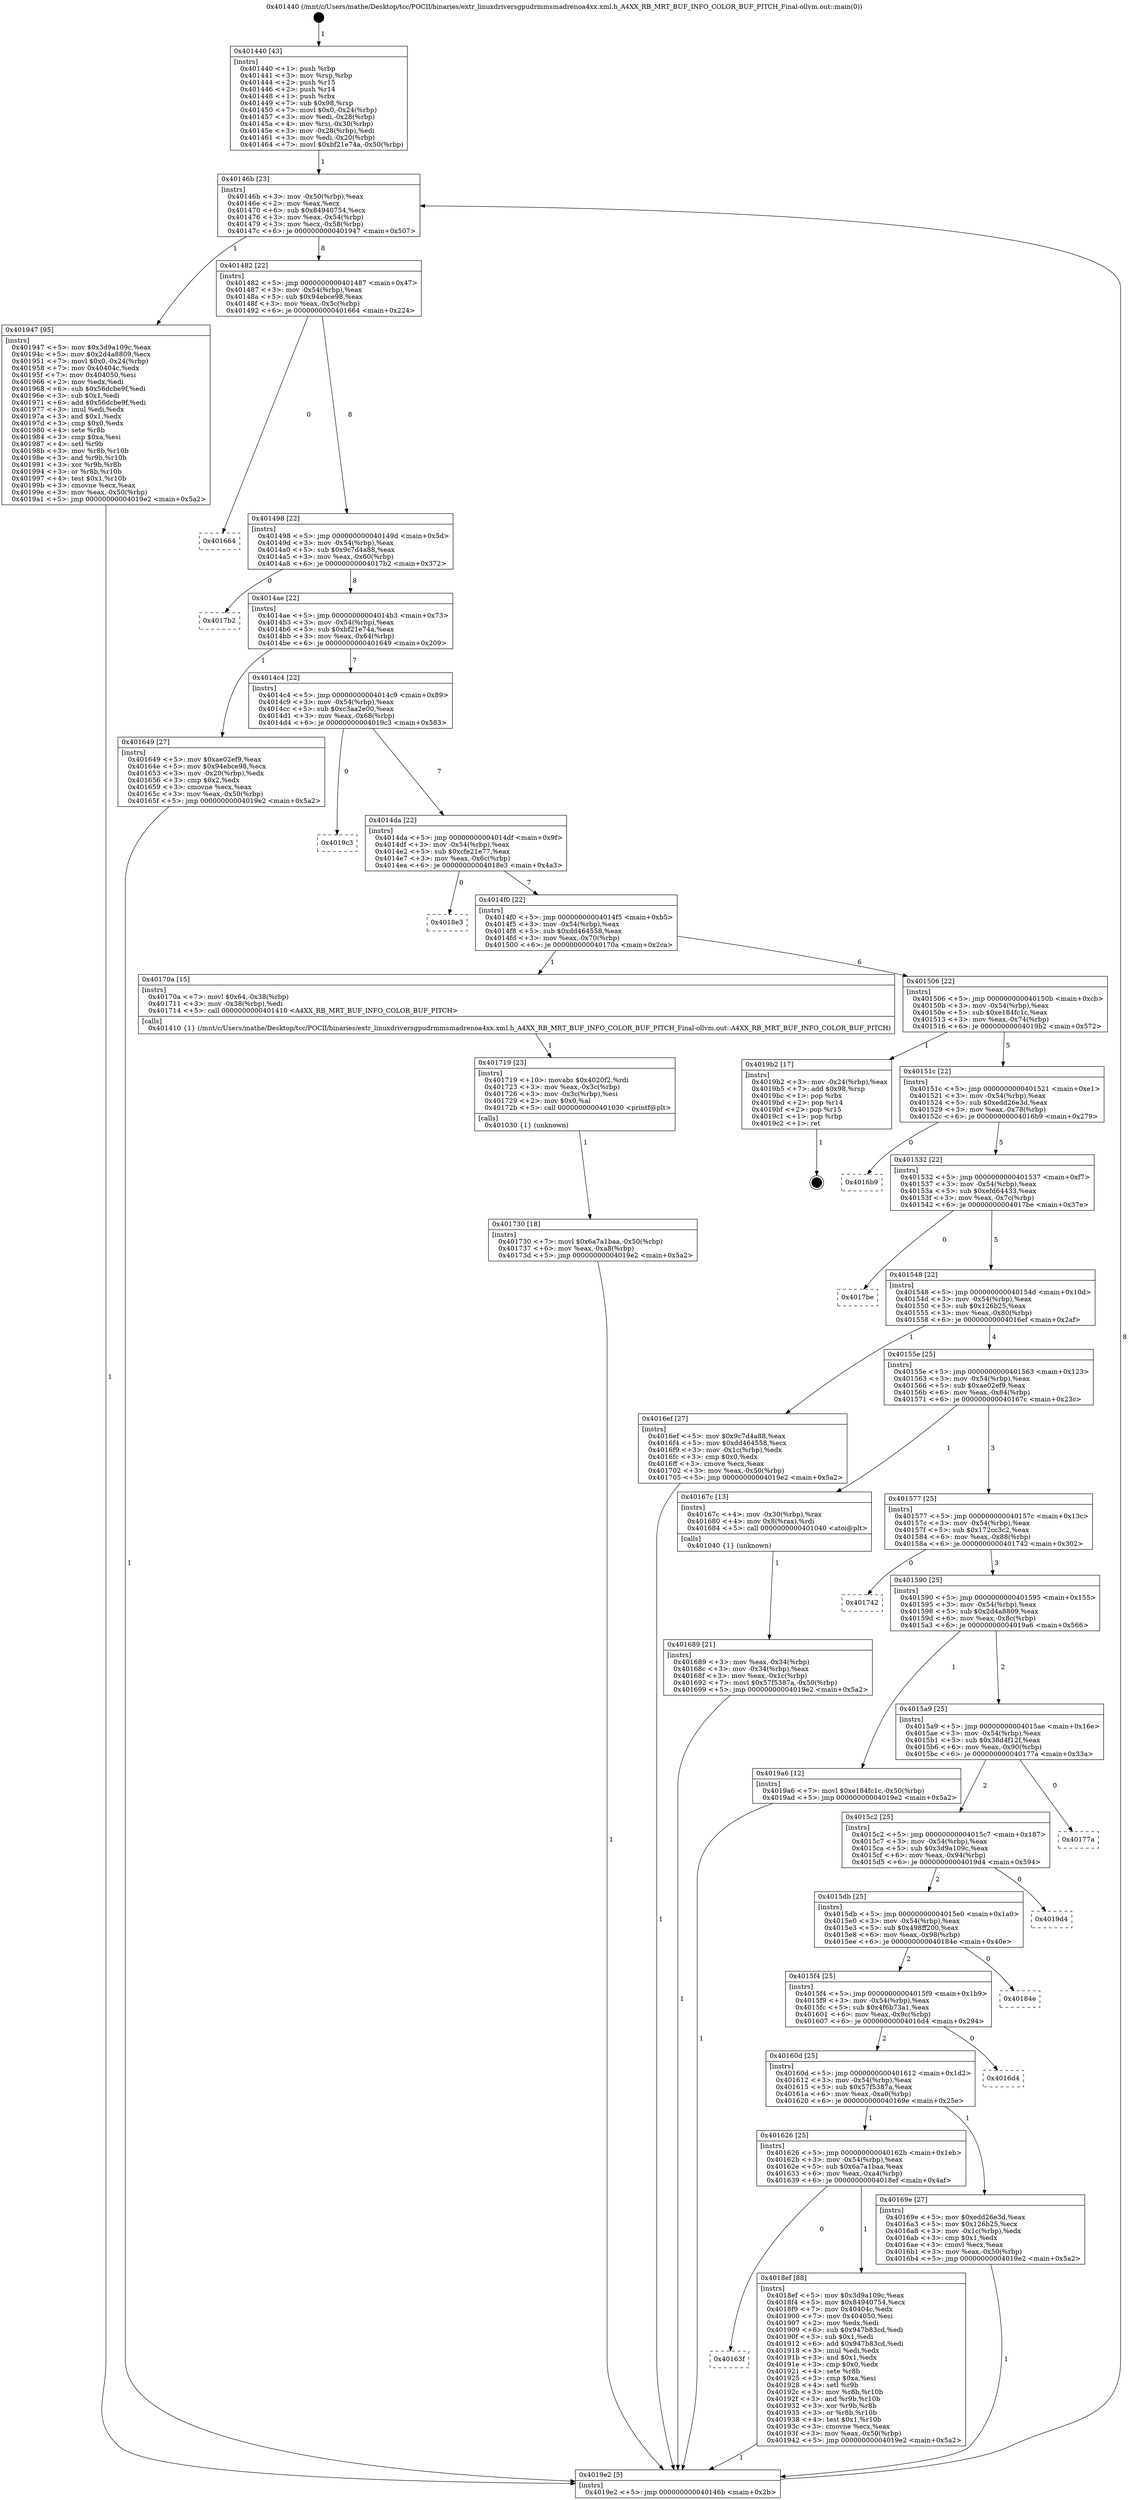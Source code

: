 digraph "0x401440" {
  label = "0x401440 (/mnt/c/Users/mathe/Desktop/tcc/POCII/binaries/extr_linuxdriversgpudrmmsmadrenoa4xx.xml.h_A4XX_RB_MRT_BUF_INFO_COLOR_BUF_PITCH_Final-ollvm.out::main(0))"
  labelloc = "t"
  node[shape=record]

  Entry [label="",width=0.3,height=0.3,shape=circle,fillcolor=black,style=filled]
  "0x40146b" [label="{
     0x40146b [23]\l
     | [instrs]\l
     &nbsp;&nbsp;0x40146b \<+3\>: mov -0x50(%rbp),%eax\l
     &nbsp;&nbsp;0x40146e \<+2\>: mov %eax,%ecx\l
     &nbsp;&nbsp;0x401470 \<+6\>: sub $0x84940754,%ecx\l
     &nbsp;&nbsp;0x401476 \<+3\>: mov %eax,-0x54(%rbp)\l
     &nbsp;&nbsp;0x401479 \<+3\>: mov %ecx,-0x58(%rbp)\l
     &nbsp;&nbsp;0x40147c \<+6\>: je 0000000000401947 \<main+0x507\>\l
  }"]
  "0x401947" [label="{
     0x401947 [95]\l
     | [instrs]\l
     &nbsp;&nbsp;0x401947 \<+5\>: mov $0x3d9a109c,%eax\l
     &nbsp;&nbsp;0x40194c \<+5\>: mov $0x2d4a8809,%ecx\l
     &nbsp;&nbsp;0x401951 \<+7\>: movl $0x0,-0x24(%rbp)\l
     &nbsp;&nbsp;0x401958 \<+7\>: mov 0x40404c,%edx\l
     &nbsp;&nbsp;0x40195f \<+7\>: mov 0x404050,%esi\l
     &nbsp;&nbsp;0x401966 \<+2\>: mov %edx,%edi\l
     &nbsp;&nbsp;0x401968 \<+6\>: sub $0x56dcbe9f,%edi\l
     &nbsp;&nbsp;0x40196e \<+3\>: sub $0x1,%edi\l
     &nbsp;&nbsp;0x401971 \<+6\>: add $0x56dcbe9f,%edi\l
     &nbsp;&nbsp;0x401977 \<+3\>: imul %edi,%edx\l
     &nbsp;&nbsp;0x40197a \<+3\>: and $0x1,%edx\l
     &nbsp;&nbsp;0x40197d \<+3\>: cmp $0x0,%edx\l
     &nbsp;&nbsp;0x401980 \<+4\>: sete %r8b\l
     &nbsp;&nbsp;0x401984 \<+3\>: cmp $0xa,%esi\l
     &nbsp;&nbsp;0x401987 \<+4\>: setl %r9b\l
     &nbsp;&nbsp;0x40198b \<+3\>: mov %r8b,%r10b\l
     &nbsp;&nbsp;0x40198e \<+3\>: and %r9b,%r10b\l
     &nbsp;&nbsp;0x401991 \<+3\>: xor %r9b,%r8b\l
     &nbsp;&nbsp;0x401994 \<+3\>: or %r8b,%r10b\l
     &nbsp;&nbsp;0x401997 \<+4\>: test $0x1,%r10b\l
     &nbsp;&nbsp;0x40199b \<+3\>: cmovne %ecx,%eax\l
     &nbsp;&nbsp;0x40199e \<+3\>: mov %eax,-0x50(%rbp)\l
     &nbsp;&nbsp;0x4019a1 \<+5\>: jmp 00000000004019e2 \<main+0x5a2\>\l
  }"]
  "0x401482" [label="{
     0x401482 [22]\l
     | [instrs]\l
     &nbsp;&nbsp;0x401482 \<+5\>: jmp 0000000000401487 \<main+0x47\>\l
     &nbsp;&nbsp;0x401487 \<+3\>: mov -0x54(%rbp),%eax\l
     &nbsp;&nbsp;0x40148a \<+5\>: sub $0x94ebce98,%eax\l
     &nbsp;&nbsp;0x40148f \<+3\>: mov %eax,-0x5c(%rbp)\l
     &nbsp;&nbsp;0x401492 \<+6\>: je 0000000000401664 \<main+0x224\>\l
  }"]
  Exit [label="",width=0.3,height=0.3,shape=circle,fillcolor=black,style=filled,peripheries=2]
  "0x401664" [label="{
     0x401664\l
  }", style=dashed]
  "0x401498" [label="{
     0x401498 [22]\l
     | [instrs]\l
     &nbsp;&nbsp;0x401498 \<+5\>: jmp 000000000040149d \<main+0x5d\>\l
     &nbsp;&nbsp;0x40149d \<+3\>: mov -0x54(%rbp),%eax\l
     &nbsp;&nbsp;0x4014a0 \<+5\>: sub $0x9c7d4a88,%eax\l
     &nbsp;&nbsp;0x4014a5 \<+3\>: mov %eax,-0x60(%rbp)\l
     &nbsp;&nbsp;0x4014a8 \<+6\>: je 00000000004017b2 \<main+0x372\>\l
  }"]
  "0x40163f" [label="{
     0x40163f\l
  }", style=dashed]
  "0x4017b2" [label="{
     0x4017b2\l
  }", style=dashed]
  "0x4014ae" [label="{
     0x4014ae [22]\l
     | [instrs]\l
     &nbsp;&nbsp;0x4014ae \<+5\>: jmp 00000000004014b3 \<main+0x73\>\l
     &nbsp;&nbsp;0x4014b3 \<+3\>: mov -0x54(%rbp),%eax\l
     &nbsp;&nbsp;0x4014b6 \<+5\>: sub $0xbf21e74a,%eax\l
     &nbsp;&nbsp;0x4014bb \<+3\>: mov %eax,-0x64(%rbp)\l
     &nbsp;&nbsp;0x4014be \<+6\>: je 0000000000401649 \<main+0x209\>\l
  }"]
  "0x4018ef" [label="{
     0x4018ef [88]\l
     | [instrs]\l
     &nbsp;&nbsp;0x4018ef \<+5\>: mov $0x3d9a109c,%eax\l
     &nbsp;&nbsp;0x4018f4 \<+5\>: mov $0x84940754,%ecx\l
     &nbsp;&nbsp;0x4018f9 \<+7\>: mov 0x40404c,%edx\l
     &nbsp;&nbsp;0x401900 \<+7\>: mov 0x404050,%esi\l
     &nbsp;&nbsp;0x401907 \<+2\>: mov %edx,%edi\l
     &nbsp;&nbsp;0x401909 \<+6\>: sub $0x947b83cd,%edi\l
     &nbsp;&nbsp;0x40190f \<+3\>: sub $0x1,%edi\l
     &nbsp;&nbsp;0x401912 \<+6\>: add $0x947b83cd,%edi\l
     &nbsp;&nbsp;0x401918 \<+3\>: imul %edi,%edx\l
     &nbsp;&nbsp;0x40191b \<+3\>: and $0x1,%edx\l
     &nbsp;&nbsp;0x40191e \<+3\>: cmp $0x0,%edx\l
     &nbsp;&nbsp;0x401921 \<+4\>: sete %r8b\l
     &nbsp;&nbsp;0x401925 \<+3\>: cmp $0xa,%esi\l
     &nbsp;&nbsp;0x401928 \<+4\>: setl %r9b\l
     &nbsp;&nbsp;0x40192c \<+3\>: mov %r8b,%r10b\l
     &nbsp;&nbsp;0x40192f \<+3\>: and %r9b,%r10b\l
     &nbsp;&nbsp;0x401932 \<+3\>: xor %r9b,%r8b\l
     &nbsp;&nbsp;0x401935 \<+3\>: or %r8b,%r10b\l
     &nbsp;&nbsp;0x401938 \<+4\>: test $0x1,%r10b\l
     &nbsp;&nbsp;0x40193c \<+3\>: cmovne %ecx,%eax\l
     &nbsp;&nbsp;0x40193f \<+3\>: mov %eax,-0x50(%rbp)\l
     &nbsp;&nbsp;0x401942 \<+5\>: jmp 00000000004019e2 \<main+0x5a2\>\l
  }"]
  "0x401649" [label="{
     0x401649 [27]\l
     | [instrs]\l
     &nbsp;&nbsp;0x401649 \<+5\>: mov $0xae02ef9,%eax\l
     &nbsp;&nbsp;0x40164e \<+5\>: mov $0x94ebce98,%ecx\l
     &nbsp;&nbsp;0x401653 \<+3\>: mov -0x20(%rbp),%edx\l
     &nbsp;&nbsp;0x401656 \<+3\>: cmp $0x2,%edx\l
     &nbsp;&nbsp;0x401659 \<+3\>: cmovne %ecx,%eax\l
     &nbsp;&nbsp;0x40165c \<+3\>: mov %eax,-0x50(%rbp)\l
     &nbsp;&nbsp;0x40165f \<+5\>: jmp 00000000004019e2 \<main+0x5a2\>\l
  }"]
  "0x4014c4" [label="{
     0x4014c4 [22]\l
     | [instrs]\l
     &nbsp;&nbsp;0x4014c4 \<+5\>: jmp 00000000004014c9 \<main+0x89\>\l
     &nbsp;&nbsp;0x4014c9 \<+3\>: mov -0x54(%rbp),%eax\l
     &nbsp;&nbsp;0x4014cc \<+5\>: sub $0xc3aa2e00,%eax\l
     &nbsp;&nbsp;0x4014d1 \<+3\>: mov %eax,-0x68(%rbp)\l
     &nbsp;&nbsp;0x4014d4 \<+6\>: je 00000000004019c3 \<main+0x583\>\l
  }"]
  "0x4019e2" [label="{
     0x4019e2 [5]\l
     | [instrs]\l
     &nbsp;&nbsp;0x4019e2 \<+5\>: jmp 000000000040146b \<main+0x2b\>\l
  }"]
  "0x401440" [label="{
     0x401440 [43]\l
     | [instrs]\l
     &nbsp;&nbsp;0x401440 \<+1\>: push %rbp\l
     &nbsp;&nbsp;0x401441 \<+3\>: mov %rsp,%rbp\l
     &nbsp;&nbsp;0x401444 \<+2\>: push %r15\l
     &nbsp;&nbsp;0x401446 \<+2\>: push %r14\l
     &nbsp;&nbsp;0x401448 \<+1\>: push %rbx\l
     &nbsp;&nbsp;0x401449 \<+7\>: sub $0x98,%rsp\l
     &nbsp;&nbsp;0x401450 \<+7\>: movl $0x0,-0x24(%rbp)\l
     &nbsp;&nbsp;0x401457 \<+3\>: mov %edi,-0x28(%rbp)\l
     &nbsp;&nbsp;0x40145a \<+4\>: mov %rsi,-0x30(%rbp)\l
     &nbsp;&nbsp;0x40145e \<+3\>: mov -0x28(%rbp),%edi\l
     &nbsp;&nbsp;0x401461 \<+3\>: mov %edi,-0x20(%rbp)\l
     &nbsp;&nbsp;0x401464 \<+7\>: movl $0xbf21e74a,-0x50(%rbp)\l
  }"]
  "0x401730" [label="{
     0x401730 [18]\l
     | [instrs]\l
     &nbsp;&nbsp;0x401730 \<+7\>: movl $0x6a7a1baa,-0x50(%rbp)\l
     &nbsp;&nbsp;0x401737 \<+6\>: mov %eax,-0xa8(%rbp)\l
     &nbsp;&nbsp;0x40173d \<+5\>: jmp 00000000004019e2 \<main+0x5a2\>\l
  }"]
  "0x4019c3" [label="{
     0x4019c3\l
  }", style=dashed]
  "0x4014da" [label="{
     0x4014da [22]\l
     | [instrs]\l
     &nbsp;&nbsp;0x4014da \<+5\>: jmp 00000000004014df \<main+0x9f\>\l
     &nbsp;&nbsp;0x4014df \<+3\>: mov -0x54(%rbp),%eax\l
     &nbsp;&nbsp;0x4014e2 \<+5\>: sub $0xcfe21e77,%eax\l
     &nbsp;&nbsp;0x4014e7 \<+3\>: mov %eax,-0x6c(%rbp)\l
     &nbsp;&nbsp;0x4014ea \<+6\>: je 00000000004018e3 \<main+0x4a3\>\l
  }"]
  "0x401719" [label="{
     0x401719 [23]\l
     | [instrs]\l
     &nbsp;&nbsp;0x401719 \<+10\>: movabs $0x4020f2,%rdi\l
     &nbsp;&nbsp;0x401723 \<+3\>: mov %eax,-0x3c(%rbp)\l
     &nbsp;&nbsp;0x401726 \<+3\>: mov -0x3c(%rbp),%esi\l
     &nbsp;&nbsp;0x401729 \<+2\>: mov $0x0,%al\l
     &nbsp;&nbsp;0x40172b \<+5\>: call 0000000000401030 \<printf@plt\>\l
     | [calls]\l
     &nbsp;&nbsp;0x401030 \{1\} (unknown)\l
  }"]
  "0x4018e3" [label="{
     0x4018e3\l
  }", style=dashed]
  "0x4014f0" [label="{
     0x4014f0 [22]\l
     | [instrs]\l
     &nbsp;&nbsp;0x4014f0 \<+5\>: jmp 00000000004014f5 \<main+0xb5\>\l
     &nbsp;&nbsp;0x4014f5 \<+3\>: mov -0x54(%rbp),%eax\l
     &nbsp;&nbsp;0x4014f8 \<+5\>: sub $0xdd464558,%eax\l
     &nbsp;&nbsp;0x4014fd \<+3\>: mov %eax,-0x70(%rbp)\l
     &nbsp;&nbsp;0x401500 \<+6\>: je 000000000040170a \<main+0x2ca\>\l
  }"]
  "0x401626" [label="{
     0x401626 [25]\l
     | [instrs]\l
     &nbsp;&nbsp;0x401626 \<+5\>: jmp 000000000040162b \<main+0x1eb\>\l
     &nbsp;&nbsp;0x40162b \<+3\>: mov -0x54(%rbp),%eax\l
     &nbsp;&nbsp;0x40162e \<+5\>: sub $0x6a7a1baa,%eax\l
     &nbsp;&nbsp;0x401633 \<+6\>: mov %eax,-0xa4(%rbp)\l
     &nbsp;&nbsp;0x401639 \<+6\>: je 00000000004018ef \<main+0x4af\>\l
  }"]
  "0x40170a" [label="{
     0x40170a [15]\l
     | [instrs]\l
     &nbsp;&nbsp;0x40170a \<+7\>: movl $0x64,-0x38(%rbp)\l
     &nbsp;&nbsp;0x401711 \<+3\>: mov -0x38(%rbp),%edi\l
     &nbsp;&nbsp;0x401714 \<+5\>: call 0000000000401410 \<A4XX_RB_MRT_BUF_INFO_COLOR_BUF_PITCH\>\l
     | [calls]\l
     &nbsp;&nbsp;0x401410 \{1\} (/mnt/c/Users/mathe/Desktop/tcc/POCII/binaries/extr_linuxdriversgpudrmmsmadrenoa4xx.xml.h_A4XX_RB_MRT_BUF_INFO_COLOR_BUF_PITCH_Final-ollvm.out::A4XX_RB_MRT_BUF_INFO_COLOR_BUF_PITCH)\l
  }"]
  "0x401506" [label="{
     0x401506 [22]\l
     | [instrs]\l
     &nbsp;&nbsp;0x401506 \<+5\>: jmp 000000000040150b \<main+0xcb\>\l
     &nbsp;&nbsp;0x40150b \<+3\>: mov -0x54(%rbp),%eax\l
     &nbsp;&nbsp;0x40150e \<+5\>: sub $0xe184fc1c,%eax\l
     &nbsp;&nbsp;0x401513 \<+3\>: mov %eax,-0x74(%rbp)\l
     &nbsp;&nbsp;0x401516 \<+6\>: je 00000000004019b2 \<main+0x572\>\l
  }"]
  "0x40169e" [label="{
     0x40169e [27]\l
     | [instrs]\l
     &nbsp;&nbsp;0x40169e \<+5\>: mov $0xedd26e3d,%eax\l
     &nbsp;&nbsp;0x4016a3 \<+5\>: mov $0x126b25,%ecx\l
     &nbsp;&nbsp;0x4016a8 \<+3\>: mov -0x1c(%rbp),%edx\l
     &nbsp;&nbsp;0x4016ab \<+3\>: cmp $0x1,%edx\l
     &nbsp;&nbsp;0x4016ae \<+3\>: cmovl %ecx,%eax\l
     &nbsp;&nbsp;0x4016b1 \<+3\>: mov %eax,-0x50(%rbp)\l
     &nbsp;&nbsp;0x4016b4 \<+5\>: jmp 00000000004019e2 \<main+0x5a2\>\l
  }"]
  "0x4019b2" [label="{
     0x4019b2 [17]\l
     | [instrs]\l
     &nbsp;&nbsp;0x4019b2 \<+3\>: mov -0x24(%rbp),%eax\l
     &nbsp;&nbsp;0x4019b5 \<+7\>: add $0x98,%rsp\l
     &nbsp;&nbsp;0x4019bc \<+1\>: pop %rbx\l
     &nbsp;&nbsp;0x4019bd \<+2\>: pop %r14\l
     &nbsp;&nbsp;0x4019bf \<+2\>: pop %r15\l
     &nbsp;&nbsp;0x4019c1 \<+1\>: pop %rbp\l
     &nbsp;&nbsp;0x4019c2 \<+1\>: ret\l
  }"]
  "0x40151c" [label="{
     0x40151c [22]\l
     | [instrs]\l
     &nbsp;&nbsp;0x40151c \<+5\>: jmp 0000000000401521 \<main+0xe1\>\l
     &nbsp;&nbsp;0x401521 \<+3\>: mov -0x54(%rbp),%eax\l
     &nbsp;&nbsp;0x401524 \<+5\>: sub $0xedd26e3d,%eax\l
     &nbsp;&nbsp;0x401529 \<+3\>: mov %eax,-0x78(%rbp)\l
     &nbsp;&nbsp;0x40152c \<+6\>: je 00000000004016b9 \<main+0x279\>\l
  }"]
  "0x40160d" [label="{
     0x40160d [25]\l
     | [instrs]\l
     &nbsp;&nbsp;0x40160d \<+5\>: jmp 0000000000401612 \<main+0x1d2\>\l
     &nbsp;&nbsp;0x401612 \<+3\>: mov -0x54(%rbp),%eax\l
     &nbsp;&nbsp;0x401615 \<+5\>: sub $0x57f5387a,%eax\l
     &nbsp;&nbsp;0x40161a \<+6\>: mov %eax,-0xa0(%rbp)\l
     &nbsp;&nbsp;0x401620 \<+6\>: je 000000000040169e \<main+0x25e\>\l
  }"]
  "0x4016b9" [label="{
     0x4016b9\l
  }", style=dashed]
  "0x401532" [label="{
     0x401532 [22]\l
     | [instrs]\l
     &nbsp;&nbsp;0x401532 \<+5\>: jmp 0000000000401537 \<main+0xf7\>\l
     &nbsp;&nbsp;0x401537 \<+3\>: mov -0x54(%rbp),%eax\l
     &nbsp;&nbsp;0x40153a \<+5\>: sub $0xefd64433,%eax\l
     &nbsp;&nbsp;0x40153f \<+3\>: mov %eax,-0x7c(%rbp)\l
     &nbsp;&nbsp;0x401542 \<+6\>: je 00000000004017be \<main+0x37e\>\l
  }"]
  "0x4016d4" [label="{
     0x4016d4\l
  }", style=dashed]
  "0x4017be" [label="{
     0x4017be\l
  }", style=dashed]
  "0x401548" [label="{
     0x401548 [22]\l
     | [instrs]\l
     &nbsp;&nbsp;0x401548 \<+5\>: jmp 000000000040154d \<main+0x10d\>\l
     &nbsp;&nbsp;0x40154d \<+3\>: mov -0x54(%rbp),%eax\l
     &nbsp;&nbsp;0x401550 \<+5\>: sub $0x126b25,%eax\l
     &nbsp;&nbsp;0x401555 \<+3\>: mov %eax,-0x80(%rbp)\l
     &nbsp;&nbsp;0x401558 \<+6\>: je 00000000004016ef \<main+0x2af\>\l
  }"]
  "0x4015f4" [label="{
     0x4015f4 [25]\l
     | [instrs]\l
     &nbsp;&nbsp;0x4015f4 \<+5\>: jmp 00000000004015f9 \<main+0x1b9\>\l
     &nbsp;&nbsp;0x4015f9 \<+3\>: mov -0x54(%rbp),%eax\l
     &nbsp;&nbsp;0x4015fc \<+5\>: sub $0x4f6b73a1,%eax\l
     &nbsp;&nbsp;0x401601 \<+6\>: mov %eax,-0x9c(%rbp)\l
     &nbsp;&nbsp;0x401607 \<+6\>: je 00000000004016d4 \<main+0x294\>\l
  }"]
  "0x4016ef" [label="{
     0x4016ef [27]\l
     | [instrs]\l
     &nbsp;&nbsp;0x4016ef \<+5\>: mov $0x9c7d4a88,%eax\l
     &nbsp;&nbsp;0x4016f4 \<+5\>: mov $0xdd464558,%ecx\l
     &nbsp;&nbsp;0x4016f9 \<+3\>: mov -0x1c(%rbp),%edx\l
     &nbsp;&nbsp;0x4016fc \<+3\>: cmp $0x0,%edx\l
     &nbsp;&nbsp;0x4016ff \<+3\>: cmove %ecx,%eax\l
     &nbsp;&nbsp;0x401702 \<+3\>: mov %eax,-0x50(%rbp)\l
     &nbsp;&nbsp;0x401705 \<+5\>: jmp 00000000004019e2 \<main+0x5a2\>\l
  }"]
  "0x40155e" [label="{
     0x40155e [25]\l
     | [instrs]\l
     &nbsp;&nbsp;0x40155e \<+5\>: jmp 0000000000401563 \<main+0x123\>\l
     &nbsp;&nbsp;0x401563 \<+3\>: mov -0x54(%rbp),%eax\l
     &nbsp;&nbsp;0x401566 \<+5\>: sub $0xae02ef9,%eax\l
     &nbsp;&nbsp;0x40156b \<+6\>: mov %eax,-0x84(%rbp)\l
     &nbsp;&nbsp;0x401571 \<+6\>: je 000000000040167c \<main+0x23c\>\l
  }"]
  "0x40184e" [label="{
     0x40184e\l
  }", style=dashed]
  "0x40167c" [label="{
     0x40167c [13]\l
     | [instrs]\l
     &nbsp;&nbsp;0x40167c \<+4\>: mov -0x30(%rbp),%rax\l
     &nbsp;&nbsp;0x401680 \<+4\>: mov 0x8(%rax),%rdi\l
     &nbsp;&nbsp;0x401684 \<+5\>: call 0000000000401040 \<atoi@plt\>\l
     | [calls]\l
     &nbsp;&nbsp;0x401040 \{1\} (unknown)\l
  }"]
  "0x401577" [label="{
     0x401577 [25]\l
     | [instrs]\l
     &nbsp;&nbsp;0x401577 \<+5\>: jmp 000000000040157c \<main+0x13c\>\l
     &nbsp;&nbsp;0x40157c \<+3\>: mov -0x54(%rbp),%eax\l
     &nbsp;&nbsp;0x40157f \<+5\>: sub $0x172cc3c2,%eax\l
     &nbsp;&nbsp;0x401584 \<+6\>: mov %eax,-0x88(%rbp)\l
     &nbsp;&nbsp;0x40158a \<+6\>: je 0000000000401742 \<main+0x302\>\l
  }"]
  "0x401689" [label="{
     0x401689 [21]\l
     | [instrs]\l
     &nbsp;&nbsp;0x401689 \<+3\>: mov %eax,-0x34(%rbp)\l
     &nbsp;&nbsp;0x40168c \<+3\>: mov -0x34(%rbp),%eax\l
     &nbsp;&nbsp;0x40168f \<+3\>: mov %eax,-0x1c(%rbp)\l
     &nbsp;&nbsp;0x401692 \<+7\>: movl $0x57f5387a,-0x50(%rbp)\l
     &nbsp;&nbsp;0x401699 \<+5\>: jmp 00000000004019e2 \<main+0x5a2\>\l
  }"]
  "0x4015db" [label="{
     0x4015db [25]\l
     | [instrs]\l
     &nbsp;&nbsp;0x4015db \<+5\>: jmp 00000000004015e0 \<main+0x1a0\>\l
     &nbsp;&nbsp;0x4015e0 \<+3\>: mov -0x54(%rbp),%eax\l
     &nbsp;&nbsp;0x4015e3 \<+5\>: sub $0x498ff200,%eax\l
     &nbsp;&nbsp;0x4015e8 \<+6\>: mov %eax,-0x98(%rbp)\l
     &nbsp;&nbsp;0x4015ee \<+6\>: je 000000000040184e \<main+0x40e\>\l
  }"]
  "0x401742" [label="{
     0x401742\l
  }", style=dashed]
  "0x401590" [label="{
     0x401590 [25]\l
     | [instrs]\l
     &nbsp;&nbsp;0x401590 \<+5\>: jmp 0000000000401595 \<main+0x155\>\l
     &nbsp;&nbsp;0x401595 \<+3\>: mov -0x54(%rbp),%eax\l
     &nbsp;&nbsp;0x401598 \<+5\>: sub $0x2d4a8809,%eax\l
     &nbsp;&nbsp;0x40159d \<+6\>: mov %eax,-0x8c(%rbp)\l
     &nbsp;&nbsp;0x4015a3 \<+6\>: je 00000000004019a6 \<main+0x566\>\l
  }"]
  "0x4019d4" [label="{
     0x4019d4\l
  }", style=dashed]
  "0x4019a6" [label="{
     0x4019a6 [12]\l
     | [instrs]\l
     &nbsp;&nbsp;0x4019a6 \<+7\>: movl $0xe184fc1c,-0x50(%rbp)\l
     &nbsp;&nbsp;0x4019ad \<+5\>: jmp 00000000004019e2 \<main+0x5a2\>\l
  }"]
  "0x4015a9" [label="{
     0x4015a9 [25]\l
     | [instrs]\l
     &nbsp;&nbsp;0x4015a9 \<+5\>: jmp 00000000004015ae \<main+0x16e\>\l
     &nbsp;&nbsp;0x4015ae \<+3\>: mov -0x54(%rbp),%eax\l
     &nbsp;&nbsp;0x4015b1 \<+5\>: sub $0x38d4f12f,%eax\l
     &nbsp;&nbsp;0x4015b6 \<+6\>: mov %eax,-0x90(%rbp)\l
     &nbsp;&nbsp;0x4015bc \<+6\>: je 000000000040177a \<main+0x33a\>\l
  }"]
  "0x4015c2" [label="{
     0x4015c2 [25]\l
     | [instrs]\l
     &nbsp;&nbsp;0x4015c2 \<+5\>: jmp 00000000004015c7 \<main+0x187\>\l
     &nbsp;&nbsp;0x4015c7 \<+3\>: mov -0x54(%rbp),%eax\l
     &nbsp;&nbsp;0x4015ca \<+5\>: sub $0x3d9a109c,%eax\l
     &nbsp;&nbsp;0x4015cf \<+6\>: mov %eax,-0x94(%rbp)\l
     &nbsp;&nbsp;0x4015d5 \<+6\>: je 00000000004019d4 \<main+0x594\>\l
  }"]
  "0x40177a" [label="{
     0x40177a\l
  }", style=dashed]
  Entry -> "0x401440" [label=" 1"]
  "0x40146b" -> "0x401947" [label=" 1"]
  "0x40146b" -> "0x401482" [label=" 8"]
  "0x4019b2" -> Exit [label=" 1"]
  "0x401482" -> "0x401664" [label=" 0"]
  "0x401482" -> "0x401498" [label=" 8"]
  "0x4019a6" -> "0x4019e2" [label=" 1"]
  "0x401498" -> "0x4017b2" [label=" 0"]
  "0x401498" -> "0x4014ae" [label=" 8"]
  "0x401947" -> "0x4019e2" [label=" 1"]
  "0x4014ae" -> "0x401649" [label=" 1"]
  "0x4014ae" -> "0x4014c4" [label=" 7"]
  "0x401649" -> "0x4019e2" [label=" 1"]
  "0x401440" -> "0x40146b" [label=" 1"]
  "0x4019e2" -> "0x40146b" [label=" 8"]
  "0x4018ef" -> "0x4019e2" [label=" 1"]
  "0x4014c4" -> "0x4019c3" [label=" 0"]
  "0x4014c4" -> "0x4014da" [label=" 7"]
  "0x401626" -> "0x4018ef" [label=" 1"]
  "0x4014da" -> "0x4018e3" [label=" 0"]
  "0x4014da" -> "0x4014f0" [label=" 7"]
  "0x401626" -> "0x40163f" [label=" 0"]
  "0x4014f0" -> "0x40170a" [label=" 1"]
  "0x4014f0" -> "0x401506" [label=" 6"]
  "0x401730" -> "0x4019e2" [label=" 1"]
  "0x401506" -> "0x4019b2" [label=" 1"]
  "0x401506" -> "0x40151c" [label=" 5"]
  "0x401719" -> "0x401730" [label=" 1"]
  "0x40151c" -> "0x4016b9" [label=" 0"]
  "0x40151c" -> "0x401532" [label=" 5"]
  "0x4016ef" -> "0x4019e2" [label=" 1"]
  "0x401532" -> "0x4017be" [label=" 0"]
  "0x401532" -> "0x401548" [label=" 5"]
  "0x40169e" -> "0x4019e2" [label=" 1"]
  "0x401548" -> "0x4016ef" [label=" 1"]
  "0x401548" -> "0x40155e" [label=" 4"]
  "0x40160d" -> "0x40169e" [label=" 1"]
  "0x40155e" -> "0x40167c" [label=" 1"]
  "0x40155e" -> "0x401577" [label=" 3"]
  "0x40167c" -> "0x401689" [label=" 1"]
  "0x401689" -> "0x4019e2" [label=" 1"]
  "0x40170a" -> "0x401719" [label=" 1"]
  "0x401577" -> "0x401742" [label=" 0"]
  "0x401577" -> "0x401590" [label=" 3"]
  "0x4015f4" -> "0x4016d4" [label=" 0"]
  "0x401590" -> "0x4019a6" [label=" 1"]
  "0x401590" -> "0x4015a9" [label=" 2"]
  "0x40160d" -> "0x401626" [label=" 1"]
  "0x4015a9" -> "0x40177a" [label=" 0"]
  "0x4015a9" -> "0x4015c2" [label=" 2"]
  "0x4015db" -> "0x4015f4" [label=" 2"]
  "0x4015c2" -> "0x4019d4" [label=" 0"]
  "0x4015c2" -> "0x4015db" [label=" 2"]
  "0x4015f4" -> "0x40160d" [label=" 2"]
  "0x4015db" -> "0x40184e" [label=" 0"]
}
